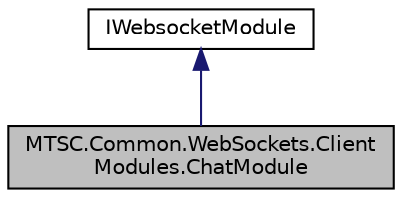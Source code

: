 digraph "MTSC.Common.WebSockets.ClientModules.ChatModule"
{
 // LATEX_PDF_SIZE
  edge [fontname="Helvetica",fontsize="10",labelfontname="Helvetica",labelfontsize="10"];
  node [fontname="Helvetica",fontsize="10",shape=record];
  Node0 [label="MTSC.Common.WebSockets.Client\lModules.ChatModule",height=0.2,width=0.4,color="black", fillcolor="grey75", style="filled", fontcolor="black",tooltip=" "];
  Node1 -> Node0 [dir="back",color="midnightblue",fontsize="10",style="solid",fontname="Helvetica"];
  Node1 [label="IWebsocketModule",height=0.2,width=0.4,color="black", fillcolor="white", style="filled",URL="$dc/de4/interface_m_t_s_c_1_1_common_1_1_web_sockets_1_1_client_modules_1_1_i_websocket_module.html",tooltip="Interface for websocket modules."];
}
